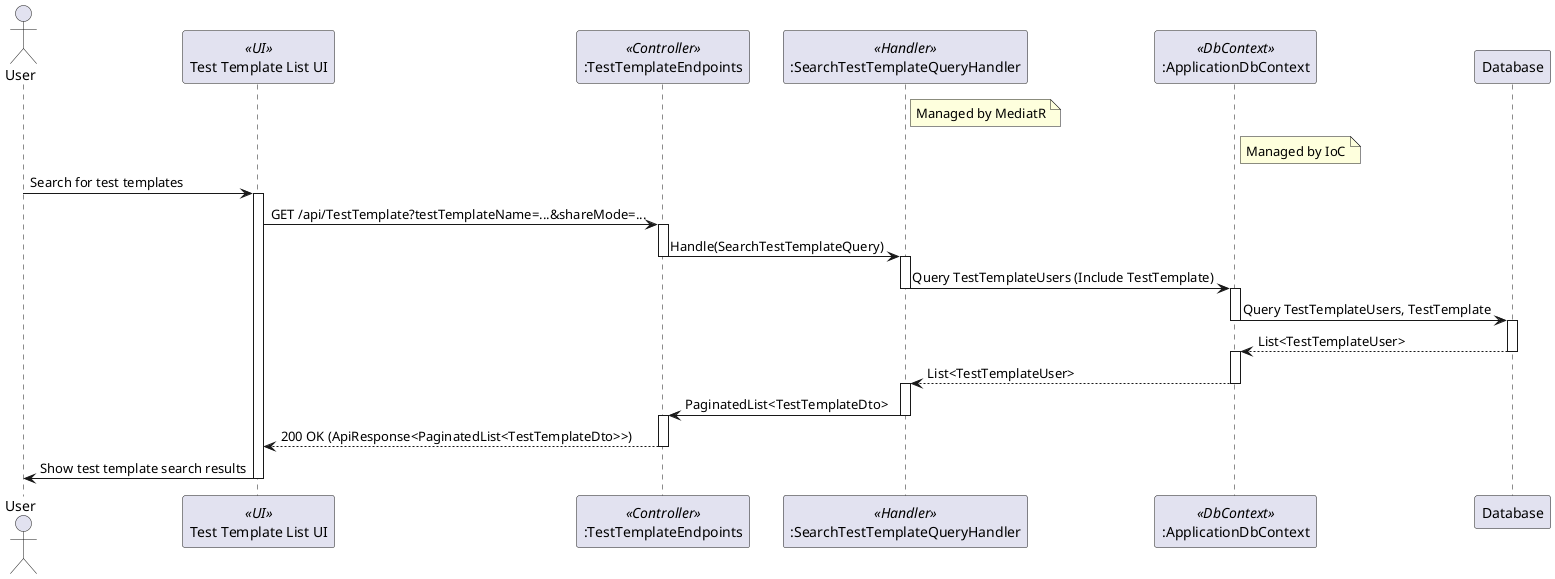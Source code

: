 @startuml
actor User
participant "Test Template List UI" as UI <<UI>>
participant ":TestTemplateEndpoints" as TestTemplateEndpoints <<Controller>>
participant ":SearchTestTemplateQueryHandler" as SearchTestTemplateQueryHandler <<Handler>>
participant ":ApplicationDbContext" as ApplicationDbContext <<DbContext>>
participant Database

note right of SearchTestTemplateQueryHandler
  Managed by MediatR
end note

note right of ApplicationDbContext
  Managed by IoC
end note

User -> UI : Search for test templates
activate UI
UI -> TestTemplateEndpoints : GET /api/TestTemplate?testTemplateName=...&shareMode=...
activate TestTemplateEndpoints
TestTemplateEndpoints -> SearchTestTemplateQueryHandler : Handle(SearchTestTemplateQuery)
deactivate TestTemplateEndpoints
activate SearchTestTemplateQueryHandler
SearchTestTemplateQueryHandler -> ApplicationDbContext : Query TestTemplateUsers (Include TestTemplate)
deactivate SearchTestTemplateQueryHandler
activate ApplicationDbContext
ApplicationDbContext -> Database : Query TestTemplateUsers, TestTemplate
deactivate ApplicationDbContext
activate Database
Database --> ApplicationDbContext : List<TestTemplateUser>
deactivate Database
activate ApplicationDbContext
ApplicationDbContext --> SearchTestTemplateQueryHandler : List<TestTemplateUser>
deactivate ApplicationDbContext
activate SearchTestTemplateQueryHandler
SearchTestTemplateQueryHandler -> TestTemplateEndpoints : PaginatedList<TestTemplateDto>
deactivate SearchTestTemplateQueryHandler
activate TestTemplateEndpoints
TestTemplateEndpoints --> UI : 200 OK (ApiResponse<PaginatedList<TestTemplateDto>>)
deactivate TestTemplateEndpoints
UI -> User : Show test template search results
deactivate UI

@enduml